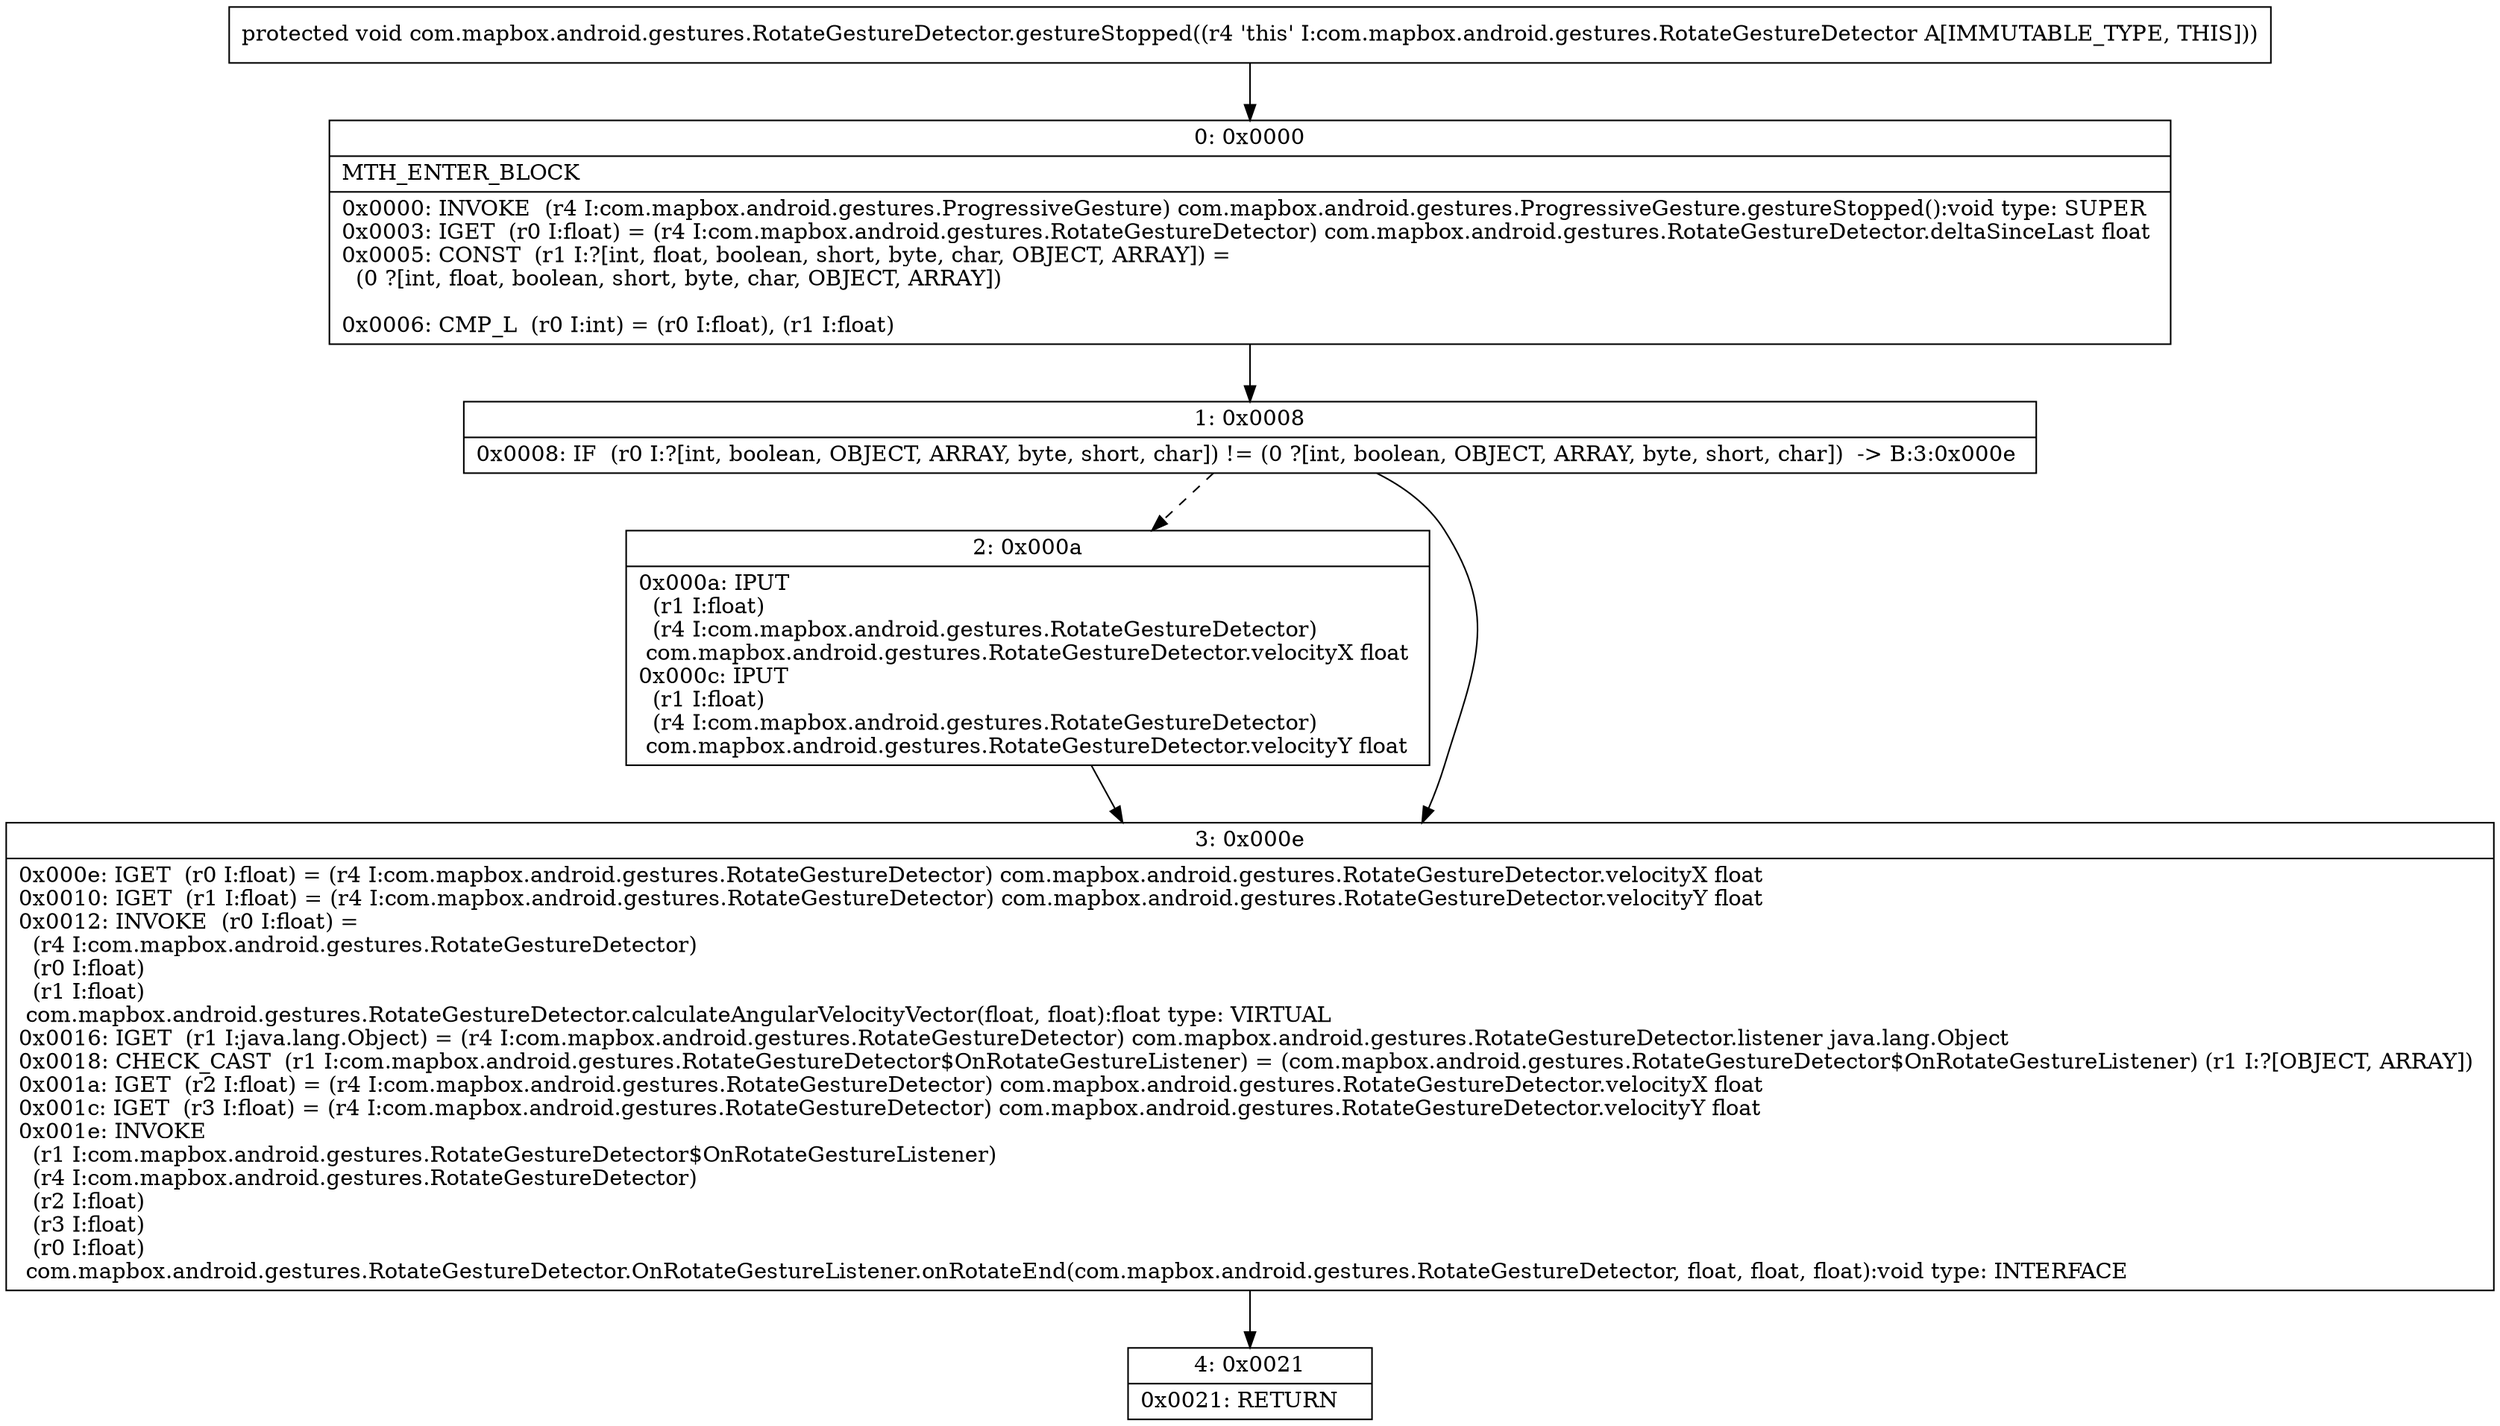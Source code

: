 digraph "CFG forcom.mapbox.android.gestures.RotateGestureDetector.gestureStopped()V" {
Node_0 [shape=record,label="{0\:\ 0x0000|MTH_ENTER_BLOCK\l|0x0000: INVOKE  (r4 I:com.mapbox.android.gestures.ProgressiveGesture) com.mapbox.android.gestures.ProgressiveGesture.gestureStopped():void type: SUPER \l0x0003: IGET  (r0 I:float) = (r4 I:com.mapbox.android.gestures.RotateGestureDetector) com.mapbox.android.gestures.RotateGestureDetector.deltaSinceLast float \l0x0005: CONST  (r1 I:?[int, float, boolean, short, byte, char, OBJECT, ARRAY]) = \l  (0 ?[int, float, boolean, short, byte, char, OBJECT, ARRAY])\l \l0x0006: CMP_L  (r0 I:int) = (r0 I:float), (r1 I:float) \l}"];
Node_1 [shape=record,label="{1\:\ 0x0008|0x0008: IF  (r0 I:?[int, boolean, OBJECT, ARRAY, byte, short, char]) != (0 ?[int, boolean, OBJECT, ARRAY, byte, short, char])  \-\> B:3:0x000e \l}"];
Node_2 [shape=record,label="{2\:\ 0x000a|0x000a: IPUT  \l  (r1 I:float)\l  (r4 I:com.mapbox.android.gestures.RotateGestureDetector)\l com.mapbox.android.gestures.RotateGestureDetector.velocityX float \l0x000c: IPUT  \l  (r1 I:float)\l  (r4 I:com.mapbox.android.gestures.RotateGestureDetector)\l com.mapbox.android.gestures.RotateGestureDetector.velocityY float \l}"];
Node_3 [shape=record,label="{3\:\ 0x000e|0x000e: IGET  (r0 I:float) = (r4 I:com.mapbox.android.gestures.RotateGestureDetector) com.mapbox.android.gestures.RotateGestureDetector.velocityX float \l0x0010: IGET  (r1 I:float) = (r4 I:com.mapbox.android.gestures.RotateGestureDetector) com.mapbox.android.gestures.RotateGestureDetector.velocityY float \l0x0012: INVOKE  (r0 I:float) = \l  (r4 I:com.mapbox.android.gestures.RotateGestureDetector)\l  (r0 I:float)\l  (r1 I:float)\l com.mapbox.android.gestures.RotateGestureDetector.calculateAngularVelocityVector(float, float):float type: VIRTUAL \l0x0016: IGET  (r1 I:java.lang.Object) = (r4 I:com.mapbox.android.gestures.RotateGestureDetector) com.mapbox.android.gestures.RotateGestureDetector.listener java.lang.Object \l0x0018: CHECK_CAST  (r1 I:com.mapbox.android.gestures.RotateGestureDetector$OnRotateGestureListener) = (com.mapbox.android.gestures.RotateGestureDetector$OnRotateGestureListener) (r1 I:?[OBJECT, ARRAY]) \l0x001a: IGET  (r2 I:float) = (r4 I:com.mapbox.android.gestures.RotateGestureDetector) com.mapbox.android.gestures.RotateGestureDetector.velocityX float \l0x001c: IGET  (r3 I:float) = (r4 I:com.mapbox.android.gestures.RotateGestureDetector) com.mapbox.android.gestures.RotateGestureDetector.velocityY float \l0x001e: INVOKE  \l  (r1 I:com.mapbox.android.gestures.RotateGestureDetector$OnRotateGestureListener)\l  (r4 I:com.mapbox.android.gestures.RotateGestureDetector)\l  (r2 I:float)\l  (r3 I:float)\l  (r0 I:float)\l com.mapbox.android.gestures.RotateGestureDetector.OnRotateGestureListener.onRotateEnd(com.mapbox.android.gestures.RotateGestureDetector, float, float, float):void type: INTERFACE \l}"];
Node_4 [shape=record,label="{4\:\ 0x0021|0x0021: RETURN   \l}"];
MethodNode[shape=record,label="{protected void com.mapbox.android.gestures.RotateGestureDetector.gestureStopped((r4 'this' I:com.mapbox.android.gestures.RotateGestureDetector A[IMMUTABLE_TYPE, THIS])) }"];
MethodNode -> Node_0;
Node_0 -> Node_1;
Node_1 -> Node_2[style=dashed];
Node_1 -> Node_3;
Node_2 -> Node_3;
Node_3 -> Node_4;
}

